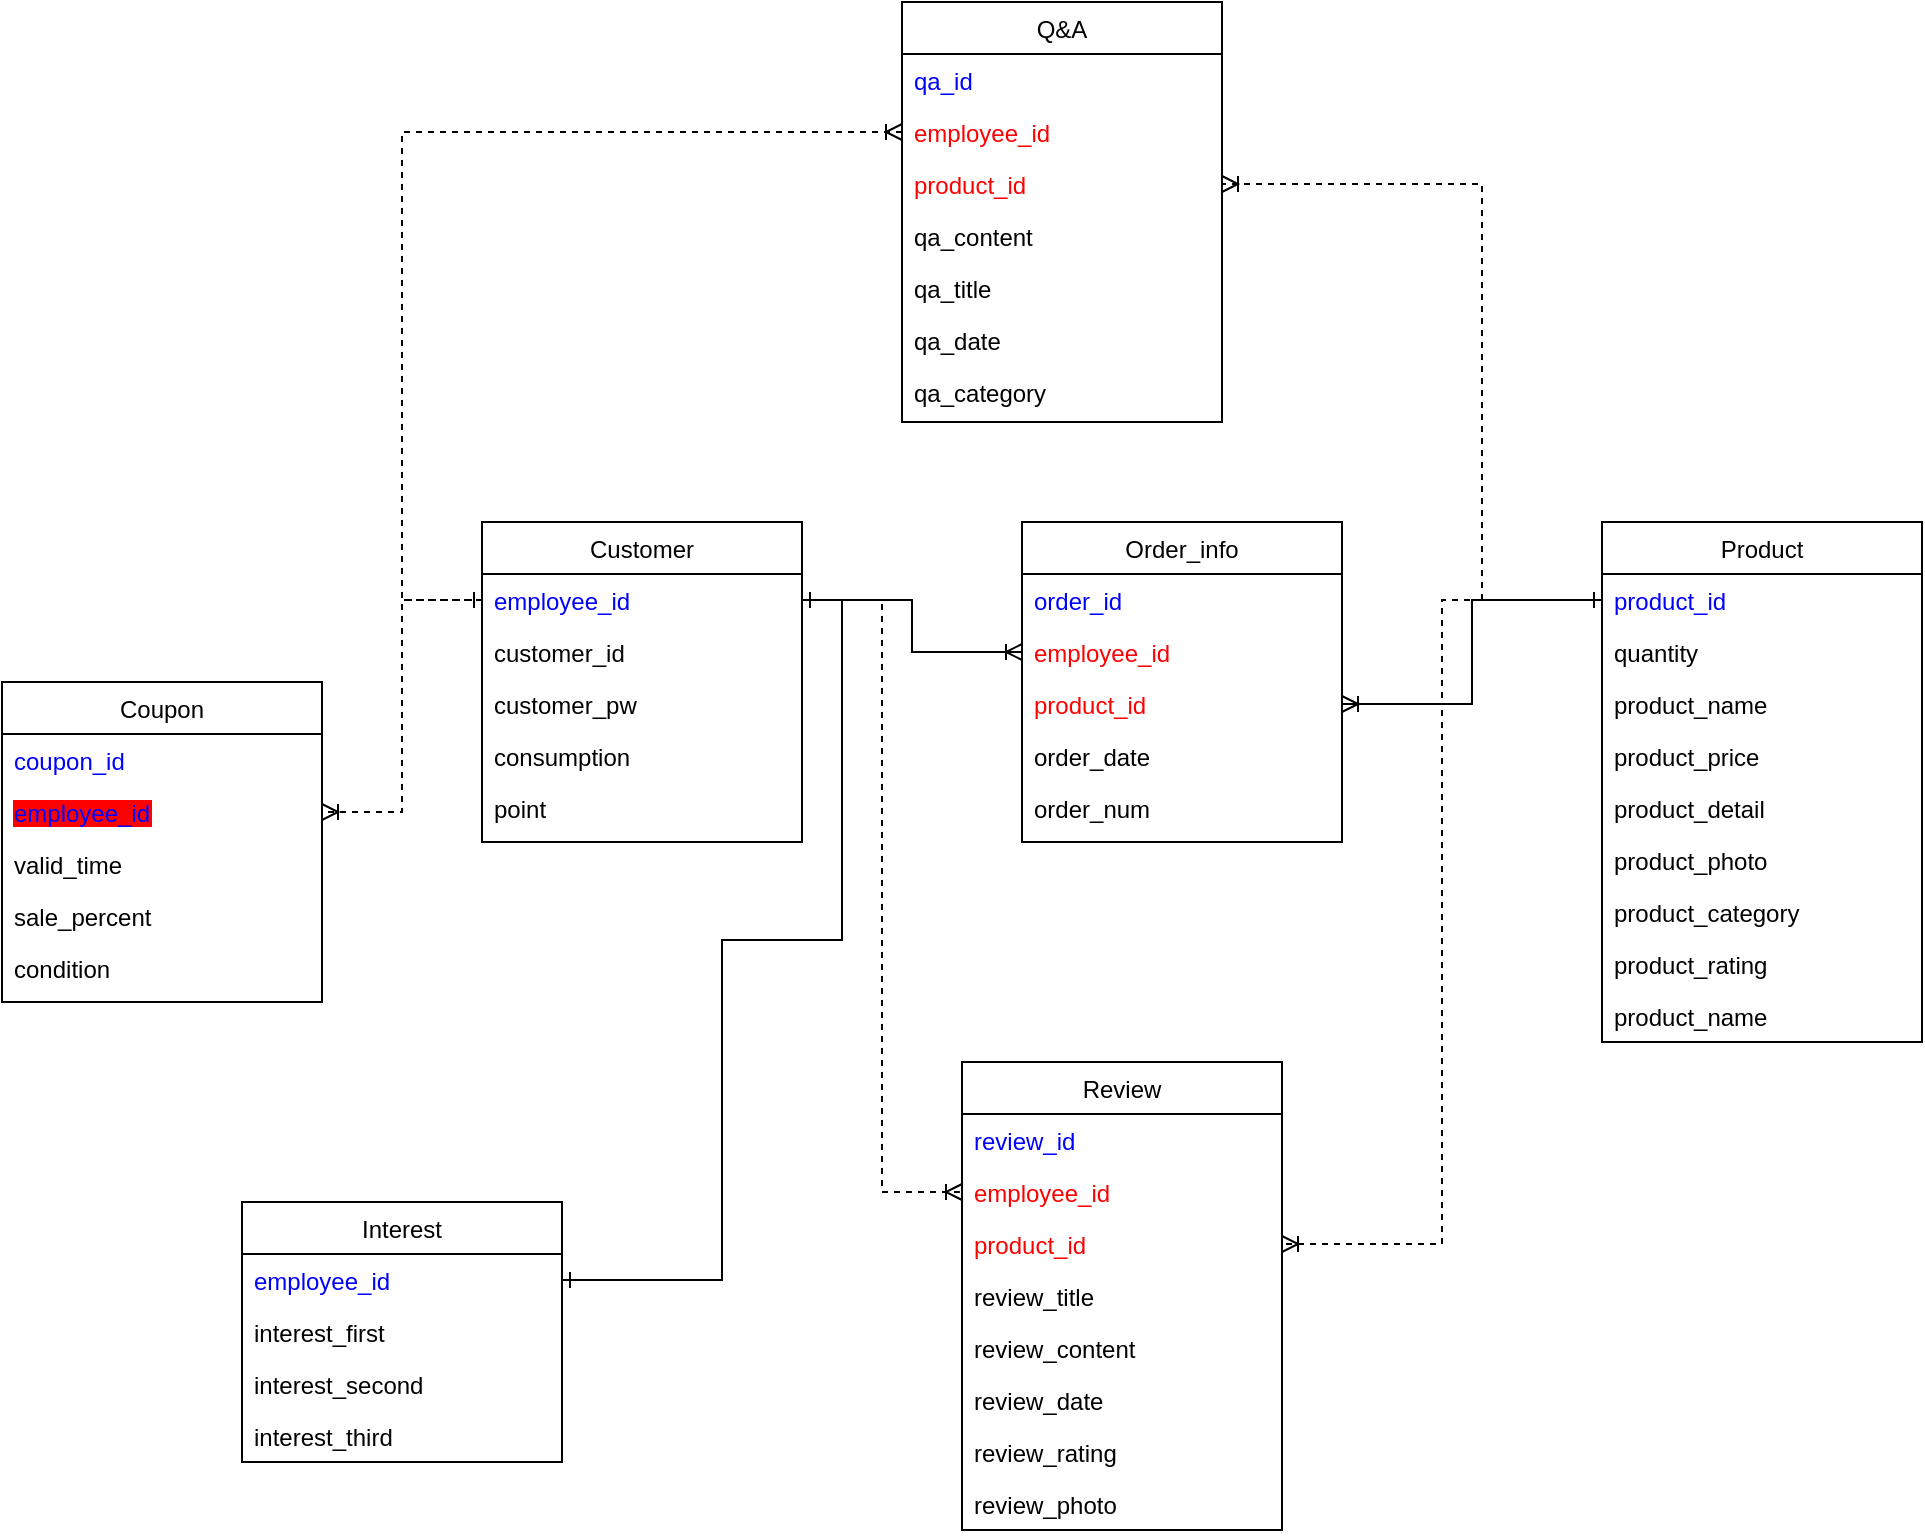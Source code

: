 <mxfile>
    <diagram id="C5RBs43oDa-KdzZeNtuy" name="Page-1">
        <mxGraphModel dx="923" dy="971" grid="1" gridSize="10" guides="1" tooltips="1" connect="1" arrows="1" fold="1" page="1" pageScale="1" pageWidth="1169" pageHeight="1654" math="0" shadow="0">
            <root>
                <mxCell id="WIyWlLk6GJQsqaUBKTNV-0"/>
                <mxCell id="WIyWlLk6GJQsqaUBKTNV-1" parent="WIyWlLk6GJQsqaUBKTNV-0"/>
                <mxCell id="T2obu7TIT5K11DHWFTR4-6" value="Customer" style="swimlane;fontStyle=0;align=center;verticalAlign=top;childLayout=stackLayout;horizontal=1;startSize=26;horizontalStack=0;resizeParent=1;resizeLast=0;collapsible=1;marginBottom=0;rounded=0;shadow=0;strokeWidth=1;" parent="WIyWlLk6GJQsqaUBKTNV-1" vertex="1">
                    <mxGeometry x="280" y="270" width="160" height="160" as="geometry">
                        <mxRectangle x="280" y="110" width="160" height="26" as="alternateBounds"/>
                    </mxGeometry>
                </mxCell>
                <mxCell id="T2obu7TIT5K11DHWFTR4-7" value="employee_id" style="text;align=left;verticalAlign=top;spacingLeft=4;spacingRight=4;overflow=hidden;rotatable=0;points=[[0,0.5],[1,0.5]];portConstraint=eastwest;fontColor=#0000FF;labelBackgroundColor=#FFFFFF;" parent="T2obu7TIT5K11DHWFTR4-6" vertex="1">
                    <mxGeometry y="26" width="160" height="26" as="geometry"/>
                </mxCell>
                <mxCell id="T2obu7TIT5K11DHWFTR4-8" value="customer_id" style="text;align=left;verticalAlign=top;spacingLeft=4;spacingRight=4;overflow=hidden;rotatable=0;points=[[0,0.5],[1,0.5]];portConstraint=eastwest;rounded=0;shadow=0;html=0;" parent="T2obu7TIT5K11DHWFTR4-6" vertex="1">
                    <mxGeometry y="52" width="160" height="26" as="geometry"/>
                </mxCell>
                <mxCell id="T2obu7TIT5K11DHWFTR4-9" value="customer_pw" style="text;align=left;verticalAlign=top;spacingLeft=4;spacingRight=4;overflow=hidden;rotatable=0;points=[[0,0.5],[1,0.5]];portConstraint=eastwest;rounded=0;shadow=0;html=0;" parent="T2obu7TIT5K11DHWFTR4-6" vertex="1">
                    <mxGeometry y="78" width="160" height="26" as="geometry"/>
                </mxCell>
                <mxCell id="T2obu7TIT5K11DHWFTR4-10" value="consumption" style="text;align=left;verticalAlign=top;spacingLeft=4;spacingRight=4;overflow=hidden;rotatable=0;points=[[0,0.5],[1,0.5]];portConstraint=eastwest;rounded=0;shadow=0;html=0;" parent="T2obu7TIT5K11DHWFTR4-6" vertex="1">
                    <mxGeometry y="104" width="160" height="26" as="geometry"/>
                </mxCell>
                <mxCell id="T2obu7TIT5K11DHWFTR4-11" value="point" style="text;align=left;verticalAlign=top;spacingLeft=4;spacingRight=4;overflow=hidden;rotatable=0;points=[[0,0.5],[1,0.5]];portConstraint=eastwest;rounded=0;shadow=0;html=0;" parent="T2obu7TIT5K11DHWFTR4-6" vertex="1">
                    <mxGeometry y="130" width="160" height="26" as="geometry"/>
                </mxCell>
                <mxCell id="T2obu7TIT5K11DHWFTR4-15" value="" style="resizable=0;align=right;verticalAlign=bottom;labelBackgroundColor=none;fontSize=12;" parent="WIyWlLk6GJQsqaUBKTNV-1" connectable="0" vertex="1">
                    <mxGeometry x="110" y="343" as="geometry">
                        <mxPoint x="8" y="1" as="offset"/>
                    </mxGeometry>
                </mxCell>
                <mxCell id="T2obu7TIT5K11DHWFTR4-16" value="Order_info" style="swimlane;fontStyle=0;align=center;verticalAlign=top;childLayout=stackLayout;horizontal=1;startSize=26;horizontalStack=0;resizeParent=1;resizeLast=0;collapsible=1;marginBottom=0;rounded=0;shadow=0;strokeWidth=1;" parent="WIyWlLk6GJQsqaUBKTNV-1" vertex="1">
                    <mxGeometry x="550" y="270" width="160" height="160" as="geometry">
                        <mxRectangle x="550" y="140" width="160" height="26" as="alternateBounds"/>
                    </mxGeometry>
                </mxCell>
                <mxCell id="T2obu7TIT5K11DHWFTR4-17" value="order_id" style="text;align=left;verticalAlign=top;spacingLeft=4;spacingRight=4;overflow=hidden;rotatable=0;points=[[0,0.5],[1,0.5]];portConstraint=eastwest;fontColor=#0000FF;labelBackgroundColor=#FFFFFF;" parent="T2obu7TIT5K11DHWFTR4-16" vertex="1">
                    <mxGeometry y="26" width="160" height="26" as="geometry"/>
                </mxCell>
                <mxCell id="T2obu7TIT5K11DHWFTR4-18" value="employee_id" style="text;align=left;verticalAlign=top;spacingLeft=4;spacingRight=4;overflow=hidden;rotatable=0;points=[[0,0.5],[1,0.5]];portConstraint=eastwest;rounded=0;shadow=0;html=0;fontColor=#FF0000;labelBackgroundColor=#ffffff;" parent="T2obu7TIT5K11DHWFTR4-16" vertex="1">
                    <mxGeometry y="52" width="160" height="26" as="geometry"/>
                </mxCell>
                <mxCell id="T2obu7TIT5K11DHWFTR4-19" value="product_id" style="text;align=left;verticalAlign=top;spacingLeft=4;spacingRight=4;overflow=hidden;rotatable=0;points=[[0,0.5],[1,0.5]];portConstraint=eastwest;rounded=0;shadow=0;html=0;fontColor=#FF0000;labelBackgroundColor=#ffffff;" parent="T2obu7TIT5K11DHWFTR4-16" vertex="1">
                    <mxGeometry y="78" width="160" height="26" as="geometry"/>
                </mxCell>
                <mxCell id="T2obu7TIT5K11DHWFTR4-20" value="order_date" style="text;align=left;verticalAlign=top;spacingLeft=4;spacingRight=4;overflow=hidden;rotatable=0;points=[[0,0.5],[1,0.5]];portConstraint=eastwest;rounded=0;shadow=0;html=0;" parent="T2obu7TIT5K11DHWFTR4-16" vertex="1">
                    <mxGeometry y="104" width="160" height="26" as="geometry"/>
                </mxCell>
                <mxCell id="T2obu7TIT5K11DHWFTR4-21" value="order_num" style="text;align=left;verticalAlign=top;spacingLeft=4;spacingRight=4;overflow=hidden;rotatable=0;points=[[0,0.5],[1,0.5]];portConstraint=eastwest;rounded=0;shadow=0;html=0;" parent="T2obu7TIT5K11DHWFTR4-16" vertex="1">
                    <mxGeometry y="130" width="160" height="26" as="geometry"/>
                </mxCell>
                <mxCell id="T2obu7TIT5K11DHWFTR4-22" value="Product" style="swimlane;fontStyle=0;align=center;verticalAlign=top;childLayout=stackLayout;horizontal=1;startSize=26;horizontalStack=0;resizeParent=1;resizeLast=0;collapsible=1;marginBottom=0;rounded=0;shadow=0;strokeWidth=1;" parent="WIyWlLk6GJQsqaUBKTNV-1" vertex="1">
                    <mxGeometry x="840" y="270" width="160" height="260" as="geometry">
                        <mxRectangle x="550" y="140" width="160" height="26" as="alternateBounds"/>
                    </mxGeometry>
                </mxCell>
                <mxCell id="T2obu7TIT5K11DHWFTR4-23" value="product_id" style="text;align=left;verticalAlign=top;spacingLeft=4;spacingRight=4;overflow=hidden;rotatable=0;points=[[0,0.5],[1,0.5]];portConstraint=eastwest;fontColor=#0000FF;labelBackgroundColor=#FFFFFF;" parent="T2obu7TIT5K11DHWFTR4-22" vertex="1">
                    <mxGeometry y="26" width="160" height="26" as="geometry"/>
                </mxCell>
                <mxCell id="T2obu7TIT5K11DHWFTR4-24" value="quantity" style="text;align=left;verticalAlign=top;spacingLeft=4;spacingRight=4;overflow=hidden;rotatable=0;points=[[0,0.5],[1,0.5]];portConstraint=eastwest;rounded=0;shadow=0;html=0;" parent="T2obu7TIT5K11DHWFTR4-22" vertex="1">
                    <mxGeometry y="52" width="160" height="26" as="geometry"/>
                </mxCell>
                <mxCell id="T2obu7TIT5K11DHWFTR4-25" value="product_name" style="text;align=left;verticalAlign=top;spacingLeft=4;spacingRight=4;overflow=hidden;rotatable=0;points=[[0,0.5],[1,0.5]];portConstraint=eastwest;rounded=0;shadow=0;html=0;" parent="T2obu7TIT5K11DHWFTR4-22" vertex="1">
                    <mxGeometry y="78" width="160" height="26" as="geometry"/>
                </mxCell>
                <mxCell id="T2obu7TIT5K11DHWFTR4-26" value="product_price" style="text;align=left;verticalAlign=top;spacingLeft=4;spacingRight=4;overflow=hidden;rotatable=0;points=[[0,0.5],[1,0.5]];portConstraint=eastwest;rounded=0;shadow=0;html=0;" parent="T2obu7TIT5K11DHWFTR4-22" vertex="1">
                    <mxGeometry y="104" width="160" height="26" as="geometry"/>
                </mxCell>
                <mxCell id="T2obu7TIT5K11DHWFTR4-27" value="product_detail" style="text;align=left;verticalAlign=top;spacingLeft=4;spacingRight=4;overflow=hidden;rotatable=0;points=[[0,0.5],[1,0.5]];portConstraint=eastwest;rounded=0;shadow=0;html=0;" parent="T2obu7TIT5K11DHWFTR4-22" vertex="1">
                    <mxGeometry y="130" width="160" height="26" as="geometry"/>
                </mxCell>
                <mxCell id="T2obu7TIT5K11DHWFTR4-32" value="product_photo" style="text;align=left;verticalAlign=top;spacingLeft=4;spacingRight=4;overflow=hidden;rotatable=0;points=[[0,0.5],[1,0.5]];portConstraint=eastwest;rounded=0;shadow=0;html=0;" parent="T2obu7TIT5K11DHWFTR4-22" vertex="1">
                    <mxGeometry y="156" width="160" height="26" as="geometry"/>
                </mxCell>
                <mxCell id="T2obu7TIT5K11DHWFTR4-34" value="product_category" style="text;align=left;verticalAlign=top;spacingLeft=4;spacingRight=4;overflow=hidden;rotatable=0;points=[[0,0.5],[1,0.5]];portConstraint=eastwest;rounded=0;shadow=0;html=0;" parent="T2obu7TIT5K11DHWFTR4-22" vertex="1">
                    <mxGeometry y="182" width="160" height="26" as="geometry"/>
                </mxCell>
                <mxCell id="T2obu7TIT5K11DHWFTR4-33" value="product_rating" style="text;align=left;verticalAlign=top;spacingLeft=4;spacingRight=4;overflow=hidden;rotatable=0;points=[[0,0.5],[1,0.5]];portConstraint=eastwest;rounded=0;shadow=0;html=0;" parent="T2obu7TIT5K11DHWFTR4-22" vertex="1">
                    <mxGeometry y="208" width="160" height="26" as="geometry"/>
                </mxCell>
                <mxCell id="T2obu7TIT5K11DHWFTR4-35" value="product_name" style="text;align=left;verticalAlign=top;spacingLeft=4;spacingRight=4;overflow=hidden;rotatable=0;points=[[0,0.5],[1,0.5]];portConstraint=eastwest;rounded=0;shadow=0;html=0;" parent="T2obu7TIT5K11DHWFTR4-22" vertex="1">
                    <mxGeometry y="234" width="160" height="26" as="geometry"/>
                </mxCell>
                <mxCell id="T2obu7TIT5K11DHWFTR4-28" style="edgeStyle=orthogonalEdgeStyle;rounded=0;orthogonalLoop=1;jettySize=auto;html=1;entryX=0;entryY=0.5;entryDx=0;entryDy=0;startArrow=ERone;startFill=0;endArrow=ERoneToMany;endFill=0;" parent="WIyWlLk6GJQsqaUBKTNV-1" source="T2obu7TIT5K11DHWFTR4-7" target="T2obu7TIT5K11DHWFTR4-18" edge="1">
                    <mxGeometry relative="1" as="geometry"/>
                </mxCell>
                <mxCell id="T2obu7TIT5K11DHWFTR4-37" style="edgeStyle=orthogonalEdgeStyle;rounded=0;orthogonalLoop=1;jettySize=auto;html=1;startArrow=ERone;startFill=0;endArrow=ERoneToMany;endFill=0;" parent="WIyWlLk6GJQsqaUBKTNV-1" source="T2obu7TIT5K11DHWFTR4-23" target="T2obu7TIT5K11DHWFTR4-19" edge="1">
                    <mxGeometry relative="1" as="geometry"/>
                </mxCell>
                <mxCell id="T2obu7TIT5K11DHWFTR4-38" value="Coupon" style="swimlane;fontStyle=0;align=center;verticalAlign=top;childLayout=stackLayout;horizontal=1;startSize=26;horizontalStack=0;resizeParent=1;resizeLast=0;collapsible=1;marginBottom=0;rounded=0;shadow=0;strokeWidth=1;" parent="WIyWlLk6GJQsqaUBKTNV-1" vertex="1">
                    <mxGeometry x="40" y="350" width="160" height="160" as="geometry">
                        <mxRectangle x="550" y="140" width="160" height="26" as="alternateBounds"/>
                    </mxGeometry>
                </mxCell>
                <mxCell id="T2obu7TIT5K11DHWFTR4-39" value="coupon_id" style="text;align=left;verticalAlign=top;spacingLeft=4;spacingRight=4;overflow=hidden;rotatable=0;points=[[0,0.5],[1,0.5]];portConstraint=eastwest;fontColor=#0000FF;labelBackgroundColor=#ffffff;" parent="T2obu7TIT5K11DHWFTR4-38" vertex="1">
                    <mxGeometry y="26" width="160" height="26" as="geometry"/>
                </mxCell>
                <mxCell id="T2obu7TIT5K11DHWFTR4-40" value="employee_id" style="text;align=left;verticalAlign=top;spacingLeft=4;spacingRight=4;overflow=hidden;rotatable=0;points=[[0,0.5],[1,0.5]];portConstraint=eastwest;rounded=0;shadow=0;html=0;fontColor=#0000FF;labelBackgroundColor=#FF0000;" parent="T2obu7TIT5K11DHWFTR4-38" vertex="1">
                    <mxGeometry y="52" width="160" height="26" as="geometry"/>
                </mxCell>
                <mxCell id="T2obu7TIT5K11DHWFTR4-41" value="valid_time" style="text;align=left;verticalAlign=top;spacingLeft=4;spacingRight=4;overflow=hidden;rotatable=0;points=[[0,0.5],[1,0.5]];portConstraint=eastwest;rounded=0;shadow=0;html=0;" parent="T2obu7TIT5K11DHWFTR4-38" vertex="1">
                    <mxGeometry y="78" width="160" height="26" as="geometry"/>
                </mxCell>
                <mxCell id="T2obu7TIT5K11DHWFTR4-42" value="sale_percent" style="text;align=left;verticalAlign=top;spacingLeft=4;spacingRight=4;overflow=hidden;rotatable=0;points=[[0,0.5],[1,0.5]];portConstraint=eastwest;rounded=0;shadow=0;html=0;" parent="T2obu7TIT5K11DHWFTR4-38" vertex="1">
                    <mxGeometry y="104" width="160" height="26" as="geometry"/>
                </mxCell>
                <mxCell id="T2obu7TIT5K11DHWFTR4-43" value="condition" style="text;align=left;verticalAlign=top;spacingLeft=4;spacingRight=4;overflow=hidden;rotatable=0;points=[[0,0.5],[1,0.5]];portConstraint=eastwest;rounded=0;shadow=0;html=0;" parent="T2obu7TIT5K11DHWFTR4-38" vertex="1">
                    <mxGeometry y="130" width="160" height="26" as="geometry"/>
                </mxCell>
                <mxCell id="T2obu7TIT5K11DHWFTR4-44" style="edgeStyle=orthogonalEdgeStyle;rounded=0;orthogonalLoop=1;jettySize=auto;html=1;exitX=0;exitY=0.5;exitDx=0;exitDy=0;entryX=1;entryY=0.5;entryDx=0;entryDy=0;jumpStyle=gap;startArrow=ERone;startFill=0;dashed=1;endArrow=ERoneToMany;endFill=0;" parent="WIyWlLk6GJQsqaUBKTNV-1" source="T2obu7TIT5K11DHWFTR4-7" target="T2obu7TIT5K11DHWFTR4-40" edge="1">
                    <mxGeometry relative="1" as="geometry"/>
                </mxCell>
                <mxCell id="T2obu7TIT5K11DHWFTR4-47" value="Interest" style="swimlane;fontStyle=0;align=center;verticalAlign=top;childLayout=stackLayout;horizontal=1;startSize=26;horizontalStack=0;resizeParent=1;resizeLast=0;collapsible=1;marginBottom=0;rounded=0;shadow=0;strokeWidth=1;" parent="WIyWlLk6GJQsqaUBKTNV-1" vertex="1">
                    <mxGeometry x="160" y="610" width="160" height="130" as="geometry">
                        <mxRectangle x="280" y="110" width="160" height="26" as="alternateBounds"/>
                    </mxGeometry>
                </mxCell>
                <mxCell id="T2obu7TIT5K11DHWFTR4-48" value="employee_id" style="text;align=left;verticalAlign=top;spacingLeft=4;spacingRight=4;overflow=hidden;rotatable=0;points=[[0,0.5],[1,0.5]];portConstraint=eastwest;fontColor=#0000FF;labelBackgroundColor=#ffffff;" parent="T2obu7TIT5K11DHWFTR4-47" vertex="1">
                    <mxGeometry y="26" width="160" height="26" as="geometry"/>
                </mxCell>
                <mxCell id="T2obu7TIT5K11DHWFTR4-49" value="interest_first" style="text;align=left;verticalAlign=top;spacingLeft=4;spacingRight=4;overflow=hidden;rotatable=0;points=[[0,0.5],[1,0.5]];portConstraint=eastwest;rounded=0;shadow=0;html=0;" parent="T2obu7TIT5K11DHWFTR4-47" vertex="1">
                    <mxGeometry y="52" width="160" height="26" as="geometry"/>
                </mxCell>
                <mxCell id="T2obu7TIT5K11DHWFTR4-50" value="interest_second" style="text;align=left;verticalAlign=top;spacingLeft=4;spacingRight=4;overflow=hidden;rotatable=0;points=[[0,0.5],[1,0.5]];portConstraint=eastwest;rounded=0;shadow=0;html=0;" parent="T2obu7TIT5K11DHWFTR4-47" vertex="1">
                    <mxGeometry y="78" width="160" height="26" as="geometry"/>
                </mxCell>
                <mxCell id="T2obu7TIT5K11DHWFTR4-51" value="interest_third" style="text;align=left;verticalAlign=top;spacingLeft=4;spacingRight=4;overflow=hidden;rotatable=0;points=[[0,0.5],[1,0.5]];portConstraint=eastwest;rounded=0;shadow=0;html=0;" parent="T2obu7TIT5K11DHWFTR4-47" vertex="1">
                    <mxGeometry y="104" width="160" height="26" as="geometry"/>
                </mxCell>
                <mxCell id="T2obu7TIT5K11DHWFTR4-53" value="Review" style="swimlane;fontStyle=0;align=center;verticalAlign=top;childLayout=stackLayout;horizontal=1;startSize=26;horizontalStack=0;resizeParent=1;resizeLast=0;collapsible=1;marginBottom=0;rounded=0;shadow=0;strokeWidth=1;" parent="WIyWlLk6GJQsqaUBKTNV-1" vertex="1">
                    <mxGeometry x="520" y="540" width="160" height="234" as="geometry">
                        <mxRectangle x="280" y="110" width="160" height="26" as="alternateBounds"/>
                    </mxGeometry>
                </mxCell>
                <mxCell id="T2obu7TIT5K11DHWFTR4-54" value="review_id" style="text;align=left;verticalAlign=top;spacingLeft=4;spacingRight=4;overflow=hidden;rotatable=0;points=[[0,0.5],[1,0.5]];portConstraint=eastwest;fontColor=#0000FF;labelBackgroundColor=#ffffff;" parent="T2obu7TIT5K11DHWFTR4-53" vertex="1">
                    <mxGeometry y="26" width="160" height="26" as="geometry"/>
                </mxCell>
                <mxCell id="T2obu7TIT5K11DHWFTR4-55" value="employee_id" style="text;align=left;verticalAlign=top;spacingLeft=4;spacingRight=4;overflow=hidden;rotatable=0;points=[[0,0.5],[1,0.5]];portConstraint=eastwest;rounded=0;shadow=0;html=0;fontColor=#FF0000;labelBackgroundColor=#ffffff;" parent="T2obu7TIT5K11DHWFTR4-53" vertex="1">
                    <mxGeometry y="52" width="160" height="26" as="geometry"/>
                </mxCell>
                <mxCell id="T2obu7TIT5K11DHWFTR4-56" value="product_id" style="text;align=left;verticalAlign=top;spacingLeft=4;spacingRight=4;overflow=hidden;rotatable=0;points=[[0,0.5],[1,0.5]];portConstraint=eastwest;rounded=0;shadow=0;html=0;fontColor=#FF0000;labelBackgroundColor=#ffffff;" parent="T2obu7TIT5K11DHWFTR4-53" vertex="1">
                    <mxGeometry y="78" width="160" height="26" as="geometry"/>
                </mxCell>
                <mxCell id="T2obu7TIT5K11DHWFTR4-57" value="review_title" style="text;align=left;verticalAlign=top;spacingLeft=4;spacingRight=4;overflow=hidden;rotatable=0;points=[[0,0.5],[1,0.5]];portConstraint=eastwest;rounded=0;shadow=0;html=0;" parent="T2obu7TIT5K11DHWFTR4-53" vertex="1">
                    <mxGeometry y="104" width="160" height="26" as="geometry"/>
                </mxCell>
                <mxCell id="T2obu7TIT5K11DHWFTR4-58" value="review_content" style="text;align=left;verticalAlign=top;spacingLeft=4;spacingRight=4;overflow=hidden;rotatable=0;points=[[0,0.5],[1,0.5]];portConstraint=eastwest;rounded=0;shadow=0;html=0;" parent="T2obu7TIT5K11DHWFTR4-53" vertex="1">
                    <mxGeometry y="130" width="160" height="26" as="geometry"/>
                </mxCell>
                <mxCell id="T2obu7TIT5K11DHWFTR4-68" value="review_date" style="text;align=left;verticalAlign=top;spacingLeft=4;spacingRight=4;overflow=hidden;rotatable=0;points=[[0,0.5],[1,0.5]];portConstraint=eastwest;rounded=0;shadow=0;html=0;" parent="T2obu7TIT5K11DHWFTR4-53" vertex="1">
                    <mxGeometry y="156" width="160" height="26" as="geometry"/>
                </mxCell>
                <mxCell id="T2obu7TIT5K11DHWFTR4-66" value="review_rating&#10;" style="text;align=left;verticalAlign=top;spacingLeft=4;spacingRight=4;overflow=hidden;rotatable=0;points=[[0,0.5],[1,0.5]];portConstraint=eastwest;rounded=0;shadow=0;html=0;" parent="T2obu7TIT5K11DHWFTR4-53" vertex="1">
                    <mxGeometry y="182" width="160" height="26" as="geometry"/>
                </mxCell>
                <mxCell id="T2obu7TIT5K11DHWFTR4-69" value="review_photo" style="text;align=left;verticalAlign=top;spacingLeft=4;spacingRight=4;overflow=hidden;rotatable=0;points=[[0,0.5],[1,0.5]];portConstraint=eastwest;rounded=0;shadow=0;html=0;" parent="T2obu7TIT5K11DHWFTR4-53" vertex="1">
                    <mxGeometry y="208" width="160" height="26" as="geometry"/>
                </mxCell>
                <mxCell id="T2obu7TIT5K11DHWFTR4-59" value="Q&amp;A" style="swimlane;fontStyle=0;align=center;verticalAlign=top;childLayout=stackLayout;horizontal=1;startSize=26;horizontalStack=0;resizeParent=1;resizeLast=0;collapsible=1;marginBottom=0;rounded=0;shadow=0;strokeWidth=1;" parent="WIyWlLk6GJQsqaUBKTNV-1" vertex="1">
                    <mxGeometry x="490" y="10" width="160" height="210" as="geometry">
                        <mxRectangle x="280" y="110" width="160" height="26" as="alternateBounds"/>
                    </mxGeometry>
                </mxCell>
                <mxCell id="T2obu7TIT5K11DHWFTR4-60" value="qa_id" style="text;align=left;verticalAlign=top;spacingLeft=4;spacingRight=4;overflow=hidden;rotatable=0;points=[[0,0.5],[1,0.5]];portConstraint=eastwest;fontColor=#0000FF;labelBackgroundColor=#ffffff;" parent="T2obu7TIT5K11DHWFTR4-59" vertex="1">
                    <mxGeometry y="26" width="160" height="26" as="geometry"/>
                </mxCell>
                <mxCell id="T2obu7TIT5K11DHWFTR4-61" value="employee_id" style="text;align=left;verticalAlign=top;spacingLeft=4;spacingRight=4;overflow=hidden;rotatable=0;points=[[0,0.5],[1,0.5]];portConstraint=eastwest;rounded=0;shadow=0;html=0;fontColor=#FF0000;labelBackgroundColor=#ffffff;" parent="T2obu7TIT5K11DHWFTR4-59" vertex="1">
                    <mxGeometry y="52" width="160" height="26" as="geometry"/>
                </mxCell>
                <mxCell id="T2obu7TIT5K11DHWFTR4-62" value="product_id" style="text;align=left;verticalAlign=top;spacingLeft=4;spacingRight=4;overflow=hidden;rotatable=0;points=[[0,0.5],[1,0.5]];portConstraint=eastwest;rounded=0;shadow=0;html=0;fontColor=#FF0000;labelBackgroundColor=#ffffff;" parent="T2obu7TIT5K11DHWFTR4-59" vertex="1">
                    <mxGeometry y="78" width="160" height="26" as="geometry"/>
                </mxCell>
                <mxCell id="T2obu7TIT5K11DHWFTR4-64" value="qa_content" style="text;align=left;verticalAlign=top;spacingLeft=4;spacingRight=4;overflow=hidden;rotatable=0;points=[[0,0.5],[1,0.5]];portConstraint=eastwest;rounded=0;shadow=0;html=0;" parent="T2obu7TIT5K11DHWFTR4-59" vertex="1">
                    <mxGeometry y="104" width="160" height="26" as="geometry"/>
                </mxCell>
                <mxCell id="T2obu7TIT5K11DHWFTR4-63" value="qa_title" style="text;align=left;verticalAlign=top;spacingLeft=4;spacingRight=4;overflow=hidden;rotatable=0;points=[[0,0.5],[1,0.5]];portConstraint=eastwest;rounded=0;shadow=0;html=0;" parent="T2obu7TIT5K11DHWFTR4-59" vertex="1">
                    <mxGeometry y="130" width="160" height="26" as="geometry"/>
                </mxCell>
                <mxCell id="T2obu7TIT5K11DHWFTR4-70" value="qa_date" style="text;align=left;verticalAlign=top;spacingLeft=4;spacingRight=4;overflow=hidden;rotatable=0;points=[[0,0.5],[1,0.5]];portConstraint=eastwest;rounded=0;shadow=0;html=0;" parent="T2obu7TIT5K11DHWFTR4-59" vertex="1">
                    <mxGeometry y="156" width="160" height="26" as="geometry"/>
                </mxCell>
                <mxCell id="T2obu7TIT5K11DHWFTR4-71" value="qa_category" style="text;align=left;verticalAlign=top;spacingLeft=4;spacingRight=4;overflow=hidden;rotatable=0;points=[[0,0.5],[1,0.5]];portConstraint=eastwest;rounded=0;shadow=0;html=0;" parent="T2obu7TIT5K11DHWFTR4-59" vertex="1">
                    <mxGeometry y="182" width="160" height="26" as="geometry"/>
                </mxCell>
                <mxCell id="T2obu7TIT5K11DHWFTR4-77" style="edgeStyle=orthogonalEdgeStyle;rounded=0;jumpStyle=gap;orthogonalLoop=1;jettySize=auto;html=1;entryX=1;entryY=0.5;entryDx=0;entryDy=0;startArrow=ERone;startFill=0;endArrow=ERone;endFill=0;" parent="WIyWlLk6GJQsqaUBKTNV-1" source="T2obu7TIT5K11DHWFTR4-7" target="T2obu7TIT5K11DHWFTR4-48" edge="1">
                    <mxGeometry relative="1" as="geometry">
                        <Array as="points">
                            <mxPoint x="460" y="309"/>
                            <mxPoint x="460" y="479"/>
                            <mxPoint x="400" y="479"/>
                            <mxPoint x="400" y="649"/>
                        </Array>
                    </mxGeometry>
                </mxCell>
                <mxCell id="T2obu7TIT5K11DHWFTR4-79" style="edgeStyle=orthogonalEdgeStyle;rounded=0;jumpStyle=gap;orthogonalLoop=1;jettySize=auto;html=1;dashed=1;startArrow=ERone;startFill=0;endArrow=ERoneToMany;endFill=0;" parent="WIyWlLk6GJQsqaUBKTNV-1" source="T2obu7TIT5K11DHWFTR4-7" target="T2obu7TIT5K11DHWFTR4-55" edge="1">
                    <mxGeometry relative="1" as="geometry"/>
                </mxCell>
                <mxCell id="T2obu7TIT5K11DHWFTR4-80" style="edgeStyle=orthogonalEdgeStyle;rounded=0;jumpStyle=gap;orthogonalLoop=1;jettySize=auto;html=1;entryX=1;entryY=0.5;entryDx=0;entryDy=0;dashed=1;startArrow=ERone;startFill=0;endArrow=ERoneToMany;endFill=0;" parent="WIyWlLk6GJQsqaUBKTNV-1" source="T2obu7TIT5K11DHWFTR4-23" target="T2obu7TIT5K11DHWFTR4-56" edge="1">
                    <mxGeometry relative="1" as="geometry"/>
                </mxCell>
                <mxCell id="T2obu7TIT5K11DHWFTR4-82" style="edgeStyle=orthogonalEdgeStyle;rounded=0;jumpStyle=gap;orthogonalLoop=1;jettySize=auto;html=1;entryX=1;entryY=0.5;entryDx=0;entryDy=0;startArrow=ERone;startFill=0;endArrow=ERoneToMany;endFill=0;dashed=1;" parent="WIyWlLk6GJQsqaUBKTNV-1" source="T2obu7TIT5K11DHWFTR4-23" target="T2obu7TIT5K11DHWFTR4-62" edge="1">
                    <mxGeometry relative="1" as="geometry">
                        <Array as="points">
                            <mxPoint x="780" y="309"/>
                            <mxPoint x="780" y="101"/>
                        </Array>
                    </mxGeometry>
                </mxCell>
                <mxCell id="T2obu7TIT5K11DHWFTR4-83" style="edgeStyle=orthogonalEdgeStyle;rounded=0;jumpStyle=gap;orthogonalLoop=1;jettySize=auto;html=1;entryX=0;entryY=0.5;entryDx=0;entryDy=0;dashed=1;startArrow=ERoneToMany;startFill=0;endArrow=ERone;endFill=0;" parent="WIyWlLk6GJQsqaUBKTNV-1" source="T2obu7TIT5K11DHWFTR4-61" target="T2obu7TIT5K11DHWFTR4-7" edge="1">
                    <mxGeometry relative="1" as="geometry">
                        <Array as="points">
                            <mxPoint x="240" y="75"/>
                            <mxPoint x="240" y="309"/>
                        </Array>
                    </mxGeometry>
                </mxCell>
            </root>
        </mxGraphModel>
    </diagram>
</mxfile>